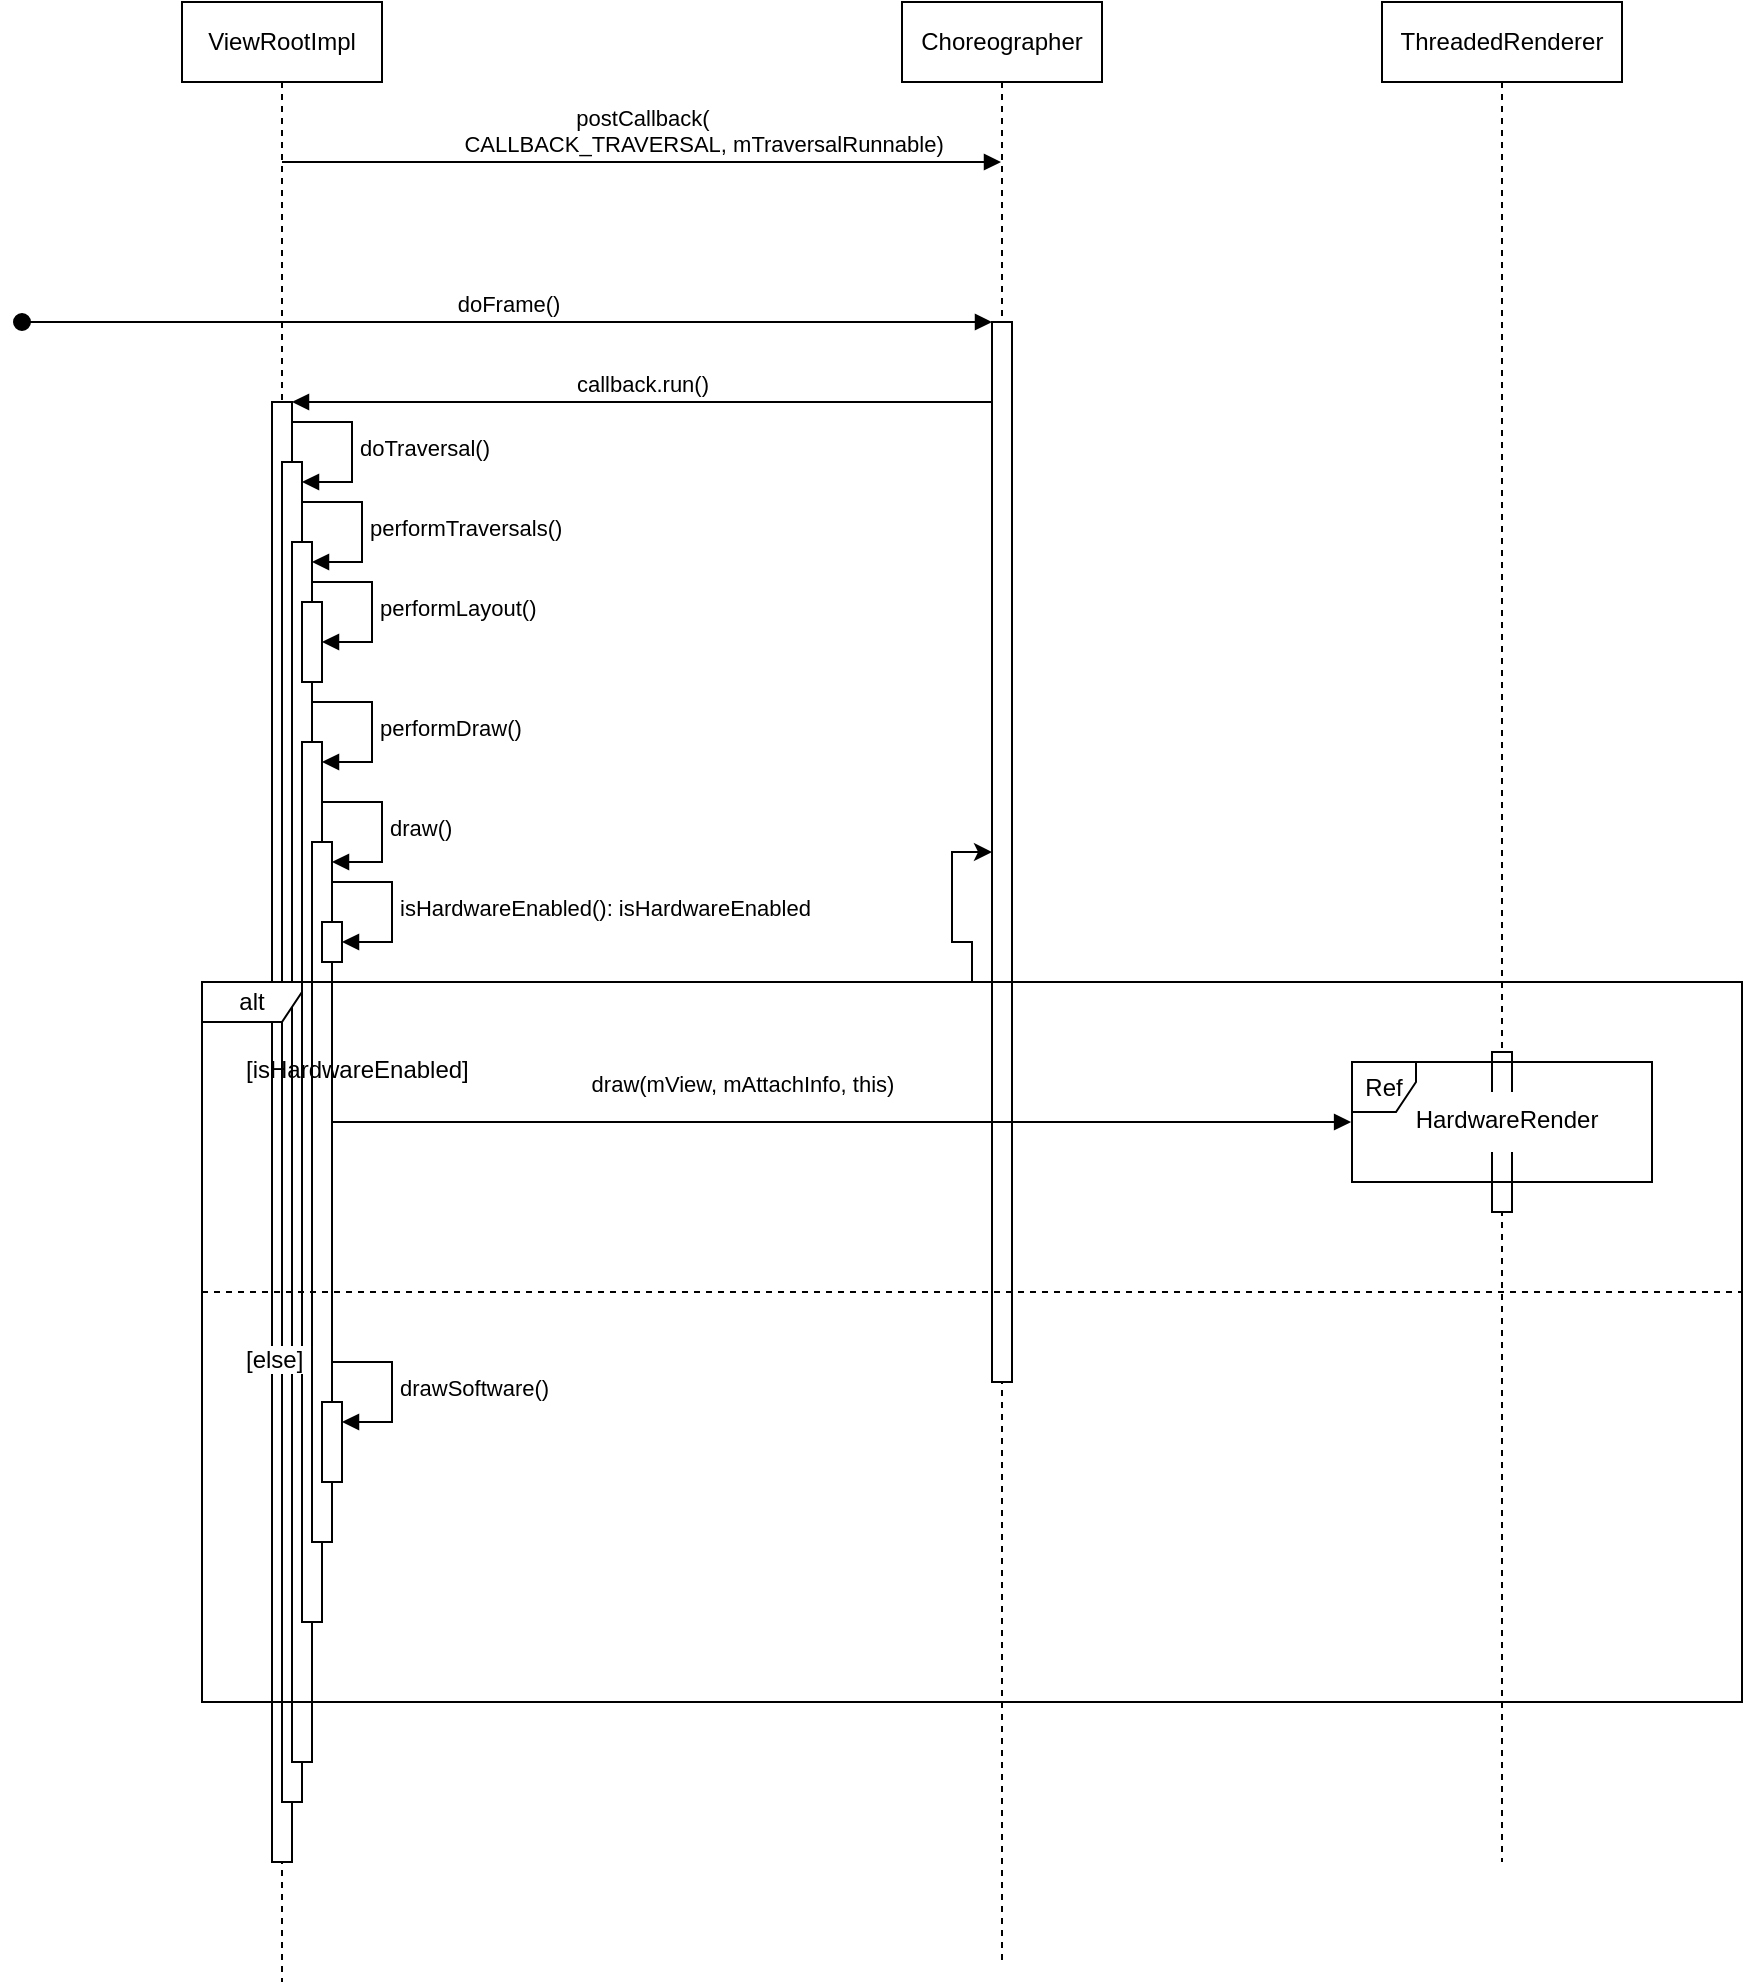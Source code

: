 <mxfile version="24.7.12" pages="3">
  <diagram id="C5RBs43oDa-KdzZeNtuy" name="Page-1">
    <mxGraphModel dx="1363" dy="844" grid="1" gridSize="10" guides="1" tooltips="1" connect="1" arrows="1" fold="1" page="1" pageScale="1" pageWidth="827" pageHeight="1169" math="0" shadow="0">
      <root>
        <mxCell id="WIyWlLk6GJQsqaUBKTNV-0" />
        <mxCell id="WIyWlLk6GJQsqaUBKTNV-1" parent="WIyWlLk6GJQsqaUBKTNV-0" />
        <mxCell id="7ihKN0zFtdanmbVQMNzB-4" value="Choreographer" style="shape=umlLifeline;perimeter=lifelinePerimeter;whiteSpace=wrap;html=1;container=1;dropTarget=0;collapsible=0;recursiveResize=0;outlineConnect=0;portConstraint=eastwest;newEdgeStyle={&quot;edgeStyle&quot;:&quot;elbowEdgeStyle&quot;,&quot;elbow&quot;:&quot;vertical&quot;,&quot;curved&quot;:0,&quot;rounded&quot;:0};" parent="WIyWlLk6GJQsqaUBKTNV-1" vertex="1">
          <mxGeometry x="480" y="40" width="100" height="980" as="geometry" />
        </mxCell>
        <mxCell id="7ihKN0zFtdanmbVQMNzB-8" value="" style="html=1;points=[];perimeter=orthogonalPerimeter;outlineConnect=0;targetShapes=umlLifeline;portConstraint=eastwest;newEdgeStyle={&quot;edgeStyle&quot;:&quot;elbowEdgeStyle&quot;,&quot;elbow&quot;:&quot;vertical&quot;,&quot;curved&quot;:0,&quot;rounded&quot;:0};" parent="7ihKN0zFtdanmbVQMNzB-4" vertex="1">
          <mxGeometry x="45" y="160" width="10" height="530" as="geometry" />
        </mxCell>
        <mxCell id="7ihKN0zFtdanmbVQMNzB-5" value="ViewRootImpl" style="shape=umlLifeline;perimeter=lifelinePerimeter;whiteSpace=wrap;html=1;container=1;dropTarget=0;collapsible=0;recursiveResize=0;outlineConnect=0;portConstraint=eastwest;newEdgeStyle={&quot;edgeStyle&quot;:&quot;elbowEdgeStyle&quot;,&quot;elbow&quot;:&quot;vertical&quot;,&quot;curved&quot;:0,&quot;rounded&quot;:0};" parent="WIyWlLk6GJQsqaUBKTNV-1" vertex="1">
          <mxGeometry x="120" y="40" width="100" height="990" as="geometry" />
        </mxCell>
        <mxCell id="7ihKN0zFtdanmbVQMNzB-23" value="" style="html=1;points=[];perimeter=orthogonalPerimeter;outlineConnect=0;targetShapes=umlLifeline;portConstraint=eastwest;newEdgeStyle={&quot;edgeStyle&quot;:&quot;elbowEdgeStyle&quot;,&quot;elbow&quot;:&quot;vertical&quot;,&quot;curved&quot;:0,&quot;rounded&quot;:0};" parent="7ihKN0zFtdanmbVQMNzB-5" vertex="1">
          <mxGeometry x="45" y="200" width="10" height="730" as="geometry" />
        </mxCell>
        <mxCell id="7ihKN0zFtdanmbVQMNzB-26" value="" style="html=1;points=[];perimeter=orthogonalPerimeter;outlineConnect=0;targetShapes=umlLifeline;portConstraint=eastwest;newEdgeStyle={&quot;edgeStyle&quot;:&quot;elbowEdgeStyle&quot;,&quot;elbow&quot;:&quot;vertical&quot;,&quot;curved&quot;:0,&quot;rounded&quot;:0};" parent="7ihKN0zFtdanmbVQMNzB-5" vertex="1">
          <mxGeometry x="50" y="230" width="10" height="670" as="geometry" />
        </mxCell>
        <mxCell id="7ihKN0zFtdanmbVQMNzB-27" value="doTraversal()" style="html=1;align=left;spacingLeft=2;endArrow=block;rounded=0;edgeStyle=orthogonalEdgeStyle;curved=0;rounded=0;" parent="7ihKN0zFtdanmbVQMNzB-5" target="7ihKN0zFtdanmbVQMNzB-26" edge="1">
          <mxGeometry relative="1" as="geometry">
            <mxPoint x="55" y="210" as="sourcePoint" />
            <Array as="points">
              <mxPoint x="85" y="240" />
            </Array>
          </mxGeometry>
        </mxCell>
        <mxCell id="7ihKN0zFtdanmbVQMNzB-28" value="" style="html=1;points=[];perimeter=orthogonalPerimeter;outlineConnect=0;targetShapes=umlLifeline;portConstraint=eastwest;newEdgeStyle={&quot;edgeStyle&quot;:&quot;elbowEdgeStyle&quot;,&quot;elbow&quot;:&quot;vertical&quot;,&quot;curved&quot;:0,&quot;rounded&quot;:0};" parent="7ihKN0zFtdanmbVQMNzB-5" vertex="1">
          <mxGeometry x="55" y="270" width="10" height="610" as="geometry" />
        </mxCell>
        <mxCell id="7ihKN0zFtdanmbVQMNzB-29" value="performTraversals()" style="html=1;align=left;spacingLeft=2;endArrow=block;rounded=0;edgeStyle=orthogonalEdgeStyle;curved=0;rounded=0;" parent="7ihKN0zFtdanmbVQMNzB-5" target="7ihKN0zFtdanmbVQMNzB-28" edge="1">
          <mxGeometry relative="1" as="geometry">
            <mxPoint x="60" y="250" as="sourcePoint" />
            <Array as="points">
              <mxPoint x="90" y="280" />
            </Array>
          </mxGeometry>
        </mxCell>
        <mxCell id="7ihKN0zFtdanmbVQMNzB-30" value="" style="html=1;points=[];perimeter=orthogonalPerimeter;outlineConnect=0;targetShapes=umlLifeline;portConstraint=eastwest;newEdgeStyle={&quot;edgeStyle&quot;:&quot;elbowEdgeStyle&quot;,&quot;elbow&quot;:&quot;vertical&quot;,&quot;curved&quot;:0,&quot;rounded&quot;:0};" parent="7ihKN0zFtdanmbVQMNzB-5" vertex="1">
          <mxGeometry x="60" y="300" width="10" height="40" as="geometry" />
        </mxCell>
        <mxCell id="7ihKN0zFtdanmbVQMNzB-31" value="performLayout()" style="html=1;align=left;spacingLeft=2;endArrow=block;rounded=0;edgeStyle=orthogonalEdgeStyle;curved=0;rounded=0;movable=1;resizable=1;rotatable=1;deletable=1;editable=1;locked=0;connectable=1;" parent="7ihKN0zFtdanmbVQMNzB-5" target="7ihKN0zFtdanmbVQMNzB-30" edge="1">
          <mxGeometry x="0.002" relative="1" as="geometry">
            <mxPoint x="65" y="290" as="sourcePoint" />
            <Array as="points">
              <mxPoint x="95" y="320" />
            </Array>
            <mxPoint as="offset" />
          </mxGeometry>
        </mxCell>
        <mxCell id="7ihKN0zFtdanmbVQMNzB-32" value="" style="html=1;points=[];perimeter=orthogonalPerimeter;outlineConnect=0;targetShapes=umlLifeline;portConstraint=eastwest;newEdgeStyle={&quot;edgeStyle&quot;:&quot;elbowEdgeStyle&quot;,&quot;elbow&quot;:&quot;vertical&quot;,&quot;curved&quot;:0,&quot;rounded&quot;:0};" parent="7ihKN0zFtdanmbVQMNzB-5" vertex="1">
          <mxGeometry x="60" y="370" width="10" height="440" as="geometry" />
        </mxCell>
        <mxCell id="7ihKN0zFtdanmbVQMNzB-33" value="performDraw()" style="html=1;align=left;spacingLeft=2;endArrow=block;rounded=0;edgeStyle=orthogonalEdgeStyle;curved=0;rounded=0;" parent="7ihKN0zFtdanmbVQMNzB-5" target="7ihKN0zFtdanmbVQMNzB-32" edge="1">
          <mxGeometry relative="1" as="geometry">
            <mxPoint x="65" y="350" as="sourcePoint" />
            <Array as="points">
              <mxPoint x="95" y="380" />
            </Array>
          </mxGeometry>
        </mxCell>
        <mxCell id="7ihKN0zFtdanmbVQMNzB-34" value="" style="html=1;points=[];perimeter=orthogonalPerimeter;outlineConnect=0;targetShapes=umlLifeline;portConstraint=eastwest;newEdgeStyle={&quot;edgeStyle&quot;:&quot;elbowEdgeStyle&quot;,&quot;elbow&quot;:&quot;vertical&quot;,&quot;curved&quot;:0,&quot;rounded&quot;:0};" parent="7ihKN0zFtdanmbVQMNzB-5" vertex="1">
          <mxGeometry x="65" y="420" width="10" height="350" as="geometry" />
        </mxCell>
        <mxCell id="7ihKN0zFtdanmbVQMNzB-35" value="draw()" style="html=1;align=left;spacingLeft=2;endArrow=block;rounded=0;edgeStyle=orthogonalEdgeStyle;curved=0;rounded=0;" parent="7ihKN0zFtdanmbVQMNzB-5" target="7ihKN0zFtdanmbVQMNzB-34" edge="1">
          <mxGeometry relative="1" as="geometry">
            <mxPoint x="70" y="400" as="sourcePoint" />
            <Array as="points">
              <mxPoint x="100" y="430" />
            </Array>
          </mxGeometry>
        </mxCell>
        <mxCell id="7ihKN0zFtdanmbVQMNzB-41" value="" style="html=1;points=[];perimeter=orthogonalPerimeter;outlineConnect=0;targetShapes=umlLifeline;portConstraint=eastwest;newEdgeStyle={&quot;edgeStyle&quot;:&quot;elbowEdgeStyle&quot;,&quot;elbow&quot;:&quot;vertical&quot;,&quot;curved&quot;:0,&quot;rounded&quot;:0};" parent="7ihKN0zFtdanmbVQMNzB-5" vertex="1">
          <mxGeometry x="70" y="460" width="10" height="20" as="geometry" />
        </mxCell>
        <mxCell id="7ihKN0zFtdanmbVQMNzB-42" value="isHardwareEnabled(): isHardwareEnabled" style="html=1;align=left;spacingLeft=2;endArrow=block;rounded=0;edgeStyle=orthogonalEdgeStyle;curved=0;rounded=0;" parent="7ihKN0zFtdanmbVQMNzB-5" target="7ihKN0zFtdanmbVQMNzB-41" edge="1">
          <mxGeometry relative="1" as="geometry">
            <mxPoint x="75" y="440" as="sourcePoint" />
            <Array as="points">
              <mxPoint x="105" y="470" />
            </Array>
          </mxGeometry>
        </mxCell>
        <mxCell id="7ihKN0zFtdanmbVQMNzB-16" value="&lt;div style=&quot;&quot;&gt;postCallback(&lt;/div&gt;&lt;div style=&quot;&quot;&gt;&lt;span style=&quot;font-size: 11px;&quot;&gt;&amp;nbsp; &amp;nbsp; &amp;nbsp; &amp;nbsp; &amp;nbsp; &amp;nbsp; &amp;nbsp; &amp;nbsp; &amp;nbsp; &amp;nbsp; CALLBACK_TRAVERSAL, mTraversalRunnable)&lt;/span&gt;&lt;/div&gt;" style="html=1;verticalAlign=bottom;endArrow=block;edgeStyle=elbowEdgeStyle;elbow=vertical;curved=0;rounded=0;align=center;" parent="WIyWlLk6GJQsqaUBKTNV-1" target="7ihKN0zFtdanmbVQMNzB-4" edge="1">
          <mxGeometry width="80" relative="1" as="geometry">
            <mxPoint x="170" y="120" as="sourcePoint" />
            <mxPoint x="250" y="120" as="targetPoint" />
          </mxGeometry>
        </mxCell>
        <mxCell id="7ihKN0zFtdanmbVQMNzB-21" value="doFrame()" style="html=1;verticalAlign=bottom;startArrow=oval;startFill=1;endArrow=block;startSize=8;edgeStyle=elbowEdgeStyle;elbow=vertical;curved=0;rounded=0;" parent="WIyWlLk6GJQsqaUBKTNV-1" target="7ihKN0zFtdanmbVQMNzB-8" edge="1">
          <mxGeometry x="0.003" width="60" relative="1" as="geometry">
            <mxPoint x="40" y="200" as="sourcePoint" />
            <mxPoint x="520" y="200" as="targetPoint" />
            <Array as="points">
              <mxPoint x="100" y="200" />
            </Array>
            <mxPoint as="offset" />
          </mxGeometry>
        </mxCell>
        <mxCell id="7ihKN0zFtdanmbVQMNzB-24" value="callback.run()" style="html=1;verticalAlign=bottom;endArrow=block;edgeStyle=elbowEdgeStyle;elbow=horizontal;curved=0;rounded=0;" parent="WIyWlLk6GJQsqaUBKTNV-1" target="7ihKN0zFtdanmbVQMNzB-23" edge="1">
          <mxGeometry relative="1" as="geometry">
            <mxPoint x="525" y="240" as="sourcePoint" />
            <mxPoint x="175" y="220" as="targetPoint" />
            <Array as="points">
              <mxPoint x="180" y="240" />
            </Array>
          </mxGeometry>
        </mxCell>
        <mxCell id="7ihKN0zFtdanmbVQMNzB-44" value="" style="edgeStyle=orthogonalEdgeStyle;rounded=0;orthogonalLoop=1;jettySize=auto;html=1;" parent="WIyWlLk6GJQsqaUBKTNV-1" source="7ihKN0zFtdanmbVQMNzB-36" target="7ihKN0zFtdanmbVQMNzB-8" edge="1">
          <mxGeometry relative="1" as="geometry" />
        </mxCell>
        <mxCell id="7ihKN0zFtdanmbVQMNzB-45" value="ThreadedRenderer" style="shape=umlLifeline;perimeter=lifelinePerimeter;whiteSpace=wrap;html=1;container=1;dropTarget=0;collapsible=0;recursiveResize=0;outlineConnect=0;portConstraint=eastwest;newEdgeStyle={&quot;edgeStyle&quot;:&quot;elbowEdgeStyle&quot;,&quot;elbow&quot;:&quot;vertical&quot;,&quot;curved&quot;:0,&quot;rounded&quot;:0};" parent="WIyWlLk6GJQsqaUBKTNV-1" vertex="1">
          <mxGeometry x="720" y="40" width="120" height="930" as="geometry" />
        </mxCell>
        <mxCell id="4iRX6ErLAoEKX5xWJKcz-0" value="" style="html=1;points=[];perimeter=orthogonalPerimeter;outlineConnect=0;targetShapes=umlLifeline;portConstraint=eastwest;newEdgeStyle={&quot;edgeStyle&quot;:&quot;elbowEdgeStyle&quot;,&quot;elbow&quot;:&quot;vertical&quot;,&quot;curved&quot;:0,&quot;rounded&quot;:0};labelPosition=center;verticalLabelPosition=bottom;align=center;verticalAlign=top;" parent="7ihKN0zFtdanmbVQMNzB-45" vertex="1">
          <mxGeometry x="55" y="525" width="10" height="80" as="geometry" />
        </mxCell>
        <mxCell id="7ihKN0zFtdanmbVQMNzB-36" value="alt" style="shape=umlFrame;whiteSpace=wrap;html=1;pointerEvents=0;recursiveResize=0;container=1;collapsible=0;width=50;height=20;movable=1;resizable=1;rotatable=1;deletable=1;editable=1;locked=0;connectable=1;" parent="WIyWlLk6GJQsqaUBKTNV-1" vertex="1">
          <mxGeometry x="130" y="530" width="770" height="360" as="geometry" />
        </mxCell>
        <mxCell id="7ihKN0zFtdanmbVQMNzB-37" value="[isHardwareEnabled]" style="text;html=1;" parent="7ihKN0zFtdanmbVQMNzB-36" vertex="1">
          <mxGeometry width="120" height="30" relative="1" as="geometry">
            <mxPoint x="20" y="30" as="offset" />
          </mxGeometry>
        </mxCell>
        <mxCell id="7ihKN0zFtdanmbVQMNzB-38" value="[else]" style="line;strokeWidth=1;dashed=1;labelPosition=center;verticalLabelPosition=bottom;align=left;verticalAlign=top;spacingLeft=20;spacingTop=15;html=1;whiteSpace=wrap;movable=1;resizable=1;rotatable=1;deletable=1;editable=1;locked=0;connectable=1;" parent="7ihKN0zFtdanmbVQMNzB-36" vertex="1">
          <mxGeometry y="150" width="770" height="10" as="geometry" />
        </mxCell>
        <mxCell id="7ihKN0zFtdanmbVQMNzB-46" value="draw(mView, mAttachInfo, this)" style="html=1;verticalAlign=bottom;endArrow=block;edgeStyle=elbowEdgeStyle;elbow=vertical;curved=0;rounded=0;entryX=-0.003;entryY=0.494;entryDx=0;entryDy=0;entryPerimeter=0;" parent="7ihKN0zFtdanmbVQMNzB-36" target="nnyYFPqdDwJkSZ-rs8Is-0" edge="1">
          <mxGeometry x="-0.195" y="10" width="80" relative="1" as="geometry">
            <mxPoint x="65" y="69.997" as="sourcePoint" />
            <mxPoint x="550" y="70.273" as="targetPoint" />
            <mxPoint as="offset" />
          </mxGeometry>
        </mxCell>
        <mxCell id="7ihKN0zFtdanmbVQMNzB-47" value="" style="html=1;points=[];perimeter=orthogonalPerimeter;outlineConnect=0;targetShapes=umlLifeline;portConstraint=eastwest;newEdgeStyle={&quot;edgeStyle&quot;:&quot;elbowEdgeStyle&quot;,&quot;elbow&quot;:&quot;vertical&quot;,&quot;curved&quot;:0,&quot;rounded&quot;:0};" parent="7ihKN0zFtdanmbVQMNzB-36" vertex="1">
          <mxGeometry x="60" y="210" width="10" height="40" as="geometry" />
        </mxCell>
        <mxCell id="7ihKN0zFtdanmbVQMNzB-48" value="drawSoftware()" style="html=1;align=left;spacingLeft=2;endArrow=block;rounded=0;edgeStyle=orthogonalEdgeStyle;curved=0;rounded=0;" parent="7ihKN0zFtdanmbVQMNzB-36" target="7ihKN0zFtdanmbVQMNzB-47" edge="1">
          <mxGeometry relative="1" as="geometry">
            <mxPoint x="65" y="190" as="sourcePoint" />
            <Array as="points">
              <mxPoint x="95" y="220" />
            </Array>
          </mxGeometry>
        </mxCell>
        <UserObject label="Ref" link="data:page/id,VSddMOuIAMOgz7o5hPur" id="nnyYFPqdDwJkSZ-rs8Is-0">
          <mxCell style="shape=umlFrame;whiteSpace=wrap;html=1;pointerEvents=0;recursiveResize=0;container=1;collapsible=0;width=32;height=25;fillStyle=auto;gradientColor=none;" parent="7ihKN0zFtdanmbVQMNzB-36" vertex="1">
            <mxGeometry x="575" y="40" width="150" height="60" as="geometry" />
          </mxCell>
        </UserObject>
        <mxCell id="nnyYFPqdDwJkSZ-rs8Is-1" value="HardwareRender" style="text;align=center;html=1;fillColor=default;" parent="nnyYFPqdDwJkSZ-rs8Is-0" vertex="1">
          <mxGeometry width="90" height="30" relative="1" as="geometry">
            <mxPoint x="32" y="15" as="offset" />
          </mxGeometry>
        </mxCell>
      </root>
    </mxGraphModel>
  </diagram>
  <diagram id="VSddMOuIAMOgz7o5hPur" name="HardwareRender">
    <mxGraphModel dx="954" dy="591" grid="1" gridSize="10" guides="1" tooltips="1" connect="1" arrows="1" fold="1" page="1" pageScale="1" pageWidth="827" pageHeight="1169" math="0" shadow="0">
      <root>
        <mxCell id="0" />
        <mxCell id="1" parent="0" />
      </root>
    </mxGraphModel>
  </diagram>
  <diagram id="C8zKUpHASYSgdxeYthRB" name="硬件渲染类图">
    <mxGraphModel dx="1080" dy="684" grid="1" gridSize="10" guides="1" tooltips="1" connect="1" arrows="1" fold="1" page="1" pageScale="1" pageWidth="827" pageHeight="1169" math="0" shadow="0">
      <root>
        <mxCell id="0" />
        <mxCell id="1" parent="0" />
        <mxCell id="Yinaff7ol6FTUJSGRFLB-5" value="HardwareRenderer" style="swimlane;fontStyle=1;align=center;verticalAlign=top;childLayout=stackLayout;horizontal=1;startSize=26;horizontalStack=0;resizeParent=1;resizeParentMax=0;resizeLast=0;collapsible=1;marginBottom=0;whiteSpace=wrap;html=1;" parent="1" vertex="1">
          <mxGeometry x="80" y="80" width="160" height="86" as="geometry">
            <mxRectangle x="80" y="80" width="150" height="30" as="alternateBounds" />
          </mxGeometry>
        </mxCell>
        <mxCell id="Yinaff7ol6FTUJSGRFLB-6" value="+ field: type" style="text;strokeColor=none;fillColor=none;align=left;verticalAlign=top;spacingLeft=4;spacingRight=4;overflow=hidden;rotatable=0;points=[[0,0.5],[1,0.5]];portConstraint=eastwest;whiteSpace=wrap;html=1;" parent="Yinaff7ol6FTUJSGRFLB-5" vertex="1">
          <mxGeometry y="26" width="160" height="26" as="geometry" />
        </mxCell>
        <mxCell id="Yinaff7ol6FTUJSGRFLB-7" value="" style="line;strokeWidth=1;fillColor=none;align=left;verticalAlign=middle;spacingTop=-1;spacingLeft=3;spacingRight=3;rotatable=0;labelPosition=right;points=[];portConstraint=eastwest;strokeColor=inherit;" parent="Yinaff7ol6FTUJSGRFLB-5" vertex="1">
          <mxGeometry y="52" width="160" height="8" as="geometry" />
        </mxCell>
        <mxCell id="Yinaff7ol6FTUJSGRFLB-8" value="+ method(type): type" style="text;strokeColor=none;fillColor=none;align=left;verticalAlign=top;spacingLeft=4;spacingRight=4;overflow=hidden;rotatable=0;points=[[0,0.5],[1,0.5]];portConstraint=eastwest;whiteSpace=wrap;html=1;" parent="Yinaff7ol6FTUJSGRFLB-5" vertex="1">
          <mxGeometry y="60" width="160" height="26" as="geometry" />
        </mxCell>
        <mxCell id="5UV1vFj2wkVHv9vOr-_S-1" value="&lt;p style=&quot;margin: 0px; font-variant-numeric: normal; font-variant-east-asian: normal; font-variant-alternates: normal; font-size-adjust: none; font-kerning: auto; font-optical-sizing: auto; font-feature-settings: normal; font-variation-settings: normal; font-variant-position: normal; font-stretch: normal; font-size: 13px; line-height: normal; font-family: &amp;quot;Helvetica Neue&amp;quot;; text-align: start;&quot; class=&quot;p1&quot;&gt;&lt;b&gt;InsetsPolicy&lt;/b&gt;&lt;/p&gt;" style="swimlane;fontStyle=0;childLayout=stackLayout;horizontal=1;startSize=26;fillColor=none;horizontalStack=0;resizeParent=1;resizeParentMax=0;resizeLast=0;collapsible=1;marginBottom=0;whiteSpace=wrap;html=1;" parent="1" vertex="1">
          <mxGeometry x="460" y="80" width="330" height="104" as="geometry" />
        </mxCell>
        <mxCell id="5UV1vFj2wkVHv9vOr-_S-2" value="+ mHardwareAccelerated: boolean&lt;br&gt;" style="text;strokeColor=none;fillColor=none;align=left;verticalAlign=top;spacingLeft=4;spacingRight=4;overflow=hidden;rotatable=0;points=[[0,0.5],[1,0.5]];portConstraint=eastwest;whiteSpace=wrap;html=1;" parent="5UV1vFj2wkVHv9vOr-_S-1" vertex="1">
          <mxGeometry y="26" width="330" height="26" as="geometry" />
        </mxCell>
        <mxCell id="5UV1vFj2wkVHv9vOr-_S-3" value="+ mThreadedRenderer: ThreadedRenderer" style="text;strokeColor=none;fillColor=none;align=left;verticalAlign=top;spacingLeft=4;spacingRight=4;overflow=hidden;rotatable=0;points=[[0,0.5],[1,0.5]];portConstraint=eastwest;whiteSpace=wrap;html=1;" parent="5UV1vFj2wkVHv9vOr-_S-1" vertex="1">
          <mxGeometry y="52" width="330" height="26" as="geometry" />
        </mxCell>
        <mxCell id="5UV1vFj2wkVHv9vOr-_S-4" value="+ field: type" style="text;strokeColor=none;fillColor=none;align=left;verticalAlign=top;spacingLeft=4;spacingRight=4;overflow=hidden;rotatable=0;points=[[0,0.5],[1,0.5]];portConstraint=eastwest;whiteSpace=wrap;html=1;" parent="5UV1vFj2wkVHv9vOr-_S-1" vertex="1">
          <mxGeometry y="78" width="330" height="26" as="geometry" />
        </mxCell>
        <mxCell id="5UV1vFj2wkVHv9vOr-_S-5" value="Classname" style="swimlane;fontStyle=0;childLayout=stackLayout;horizontal=1;startSize=26;fillColor=none;horizontalStack=0;resizeParent=1;resizeParentMax=0;resizeLast=0;collapsible=1;marginBottom=0;whiteSpace=wrap;html=1;" parent="1" vertex="1">
          <mxGeometry x="280" y="80" width="140" height="104" as="geometry" />
        </mxCell>
        <mxCell id="5UV1vFj2wkVHv9vOr-_S-6" value="+ field: type" style="text;strokeColor=none;fillColor=none;align=left;verticalAlign=top;spacingLeft=4;spacingRight=4;overflow=hidden;rotatable=0;points=[[0,0.5],[1,0.5]];portConstraint=eastwest;whiteSpace=wrap;html=1;" parent="5UV1vFj2wkVHv9vOr-_S-5" vertex="1">
          <mxGeometry y="26" width="140" height="26" as="geometry" />
        </mxCell>
        <mxCell id="5UV1vFj2wkVHv9vOr-_S-7" value="+ field: type" style="text;strokeColor=none;fillColor=none;align=left;verticalAlign=top;spacingLeft=4;spacingRight=4;overflow=hidden;rotatable=0;points=[[0,0.5],[1,0.5]];portConstraint=eastwest;whiteSpace=wrap;html=1;" parent="5UV1vFj2wkVHv9vOr-_S-5" vertex="1">
          <mxGeometry y="52" width="140" height="26" as="geometry" />
        </mxCell>
        <mxCell id="5UV1vFj2wkVHv9vOr-_S-8" value="+ field: type" style="text;strokeColor=none;fillColor=none;align=left;verticalAlign=top;spacingLeft=4;spacingRight=4;overflow=hidden;rotatable=0;points=[[0,0.5],[1,0.5]];portConstraint=eastwest;whiteSpace=wrap;html=1;" parent="5UV1vFj2wkVHv9vOr-_S-5" vertex="1">
          <mxGeometry y="78" width="140" height="26" as="geometry" />
        </mxCell>
        <mxCell id="5UV1vFj2wkVHv9vOr-_S-15" value="WindowInsets" style="swimlane;fontStyle=1;align=center;verticalAlign=top;childLayout=stackLayout;horizontal=1;startSize=26;horizontalStack=0;resizeParent=1;resizeParentMax=0;resizeLast=0;collapsible=1;marginBottom=0;whiteSpace=wrap;html=1;" parent="1" vertex="1">
          <mxGeometry x="80" y="280" width="230" height="138" as="geometry" />
        </mxCell>
        <mxCell id="5UV1vFj2wkVHv9vOr-_S-16" value=" + mDrawFrameTask: DrawFrameTask" style="text;strokeColor=none;fillColor=none;align=left;verticalAlign=top;spacingLeft=4;spacingRight=4;overflow=hidden;rotatable=0;points=[[0,0.5],[1,0.5]];portConstraint=eastwest;whiteSpace=wrap;html=1;" parent="5UV1vFj2wkVHv9vOr-_S-15" vertex="1">
          <mxGeometry y="26" width="230" height="26" as="geometry" />
        </mxCell>
        <mxCell id="5UV1vFj2wkVHv9vOr-_S-17" value="" style="line;strokeWidth=1;fillColor=none;align=left;verticalAlign=middle;spacingTop=-1;spacingLeft=3;spacingRight=3;rotatable=0;labelPosition=right;points=[];portConstraint=eastwest;strokeColor=inherit;" parent="5UV1vFj2wkVHv9vOr-_S-15" vertex="1">
          <mxGeometry y="52" width="230" height="8" as="geometry" />
        </mxCell>
        <mxCell id="5UV1vFj2wkVHv9vOr-_S-28" value=" +&amp;nbsp;mRenderThread:&amp;nbsp;RenderThread&amp;amp; " style="text;strokeColor=none;fillColor=none;align=left;verticalAlign=top;spacingLeft=4;spacingRight=4;overflow=hidden;rotatable=0;points=[[0,0.5],[1,0.5]];portConstraint=eastwest;whiteSpace=wrap;html=1;" parent="5UV1vFj2wkVHv9vOr-_S-15" vertex="1">
          <mxGeometry y="60" width="230" height="26" as="geometry" />
        </mxCell>
        <mxCell id="5UV1vFj2wkVHv9vOr-_S-29" value=" + CanvasContext* mContext" style="text;strokeColor=none;fillColor=none;align=left;verticalAlign=top;spacingLeft=4;spacingRight=4;overflow=hidden;rotatable=0;points=[[0,0.5],[1,0.5]];portConstraint=eastwest;whiteSpace=wrap;html=1;" parent="5UV1vFj2wkVHv9vOr-_S-15" vertex="1">
          <mxGeometry y="86" width="230" height="26" as="geometry" />
        </mxCell>
        <mxCell id="5UV1vFj2wkVHv9vOr-_S-30" value=" + mDrawFrameTask: DrawFrameTask" style="text;strokeColor=none;fillColor=none;align=left;verticalAlign=top;spacingLeft=4;spacingRight=4;overflow=hidden;rotatable=0;points=[[0,0.5],[1,0.5]];portConstraint=eastwest;whiteSpace=wrap;html=1;" parent="5UV1vFj2wkVHv9vOr-_S-15" vertex="1">
          <mxGeometry y="112" width="230" height="26" as="geometry" />
        </mxCell>
        <mxCell id="5UV1vFj2wkVHv9vOr-_S-19" value="&lt;p style=&quot;margin: 0px; font-variant-numeric: normal; font-variant-east-asian: normal; font-variant-alternates: normal; font-size-adjust: none; font-kerning: auto; font-optical-sizing: auto; font-feature-settings: normal; font-variation-settings: normal; font-variant-position: normal; font-weight: 400; font-stretch: normal; font-size: 13px; line-height: normal; font-family: &amp;quot;Helvetica Neue&amp;quot;; text-align: start;&quot; class=&quot;p1&quot;&gt;&lt;b&gt;WindowInsetsController&lt;/b&gt;&lt;/p&gt;" style="swimlane;fontStyle=1;align=center;verticalAlign=top;childLayout=stackLayout;horizontal=1;startSize=26;horizontalStack=0;resizeParent=1;resizeParentMax=0;resizeLast=0;collapsible=1;marginBottom=0;whiteSpace=wrap;html=1;" parent="1" vertex="1">
          <mxGeometry x="580" y="280" width="236" height="154" as="geometry" />
        </mxCell>
        <mxCell id="5UV1vFj2wkVHv9vOr-_S-20" value="+ mRenderThread:&amp;nbsp;RenderThread&amp;amp;" style="text;strokeColor=none;fillColor=none;align=left;verticalAlign=top;spacingLeft=4;spacingRight=4;overflow=hidden;rotatable=0;points=[[0,0.5],[1,0.5]];portConstraint=eastwest;whiteSpace=wrap;html=1;" parent="5UV1vFj2wkVHv9vOr-_S-19" vertex="1">
          <mxGeometry y="26" width="236" height="26" as="geometry" />
        </mxCell>
        <mxCell id="5UV1vFj2wkVHv9vOr-_S-32" value="+ ASurfaceControl* mSurfaceControl" style="text;strokeColor=none;fillColor=none;align=left;verticalAlign=top;spacingLeft=4;spacingRight=4;overflow=hidden;rotatable=0;points=[[0,0.5],[1,0.5]];portConstraint=eastwest;whiteSpace=wrap;html=1;" parent="5UV1vFj2wkVHv9vOr-_S-19" vertex="1">
          <mxGeometry y="52" width="236" height="26" as="geometry" />
        </mxCell>
        <mxCell id="5UV1vFj2wkVHv9vOr-_S-33" value="+ std::vector&amp;lt;sp&amp;lt;RenderNode&amp;gt;&amp;gt; mRenderNodes" style="text;strokeColor=none;fillColor=none;align=left;verticalAlign=top;spacingLeft=4;spacingRight=4;overflow=hidden;rotatable=0;points=[[0,0.5],[1,0.5]];portConstraint=eastwest;whiteSpace=wrap;html=1;" parent="5UV1vFj2wkVHv9vOr-_S-19" vertex="1">
          <mxGeometry y="78" width="236" height="42" as="geometry" />
        </mxCell>
        <mxCell id="5UV1vFj2wkVHv9vOr-_S-21" value="" style="line;strokeWidth=1;fillColor=none;align=left;verticalAlign=middle;spacingTop=-1;spacingLeft=3;spacingRight=3;rotatable=0;labelPosition=right;points=[];portConstraint=eastwest;strokeColor=inherit;" parent="5UV1vFj2wkVHv9vOr-_S-19" vertex="1">
          <mxGeometry y="120" width="236" height="8" as="geometry" />
        </mxCell>
        <mxCell id="5UV1vFj2wkVHv9vOr-_S-22" value="+ method(type): type" style="text;strokeColor=none;fillColor=none;align=left;verticalAlign=top;spacingLeft=4;spacingRight=4;overflow=hidden;rotatable=0;points=[[0,0.5],[1,0.5]];portConstraint=eastwest;whiteSpace=wrap;html=1;" parent="5UV1vFj2wkVHv9vOr-_S-19" vertex="1">
          <mxGeometry y="128" width="236" height="26" as="geometry" />
        </mxCell>
        <mxCell id="5UV1vFj2wkVHv9vOr-_S-23" value="&lt;p style=&quot;margin: 0px; font-variant-numeric: normal; font-variant-east-asian: normal; font-variant-alternates: normal; font-size-adjust: none; font-kerning: auto; font-optical-sizing: auto; font-feature-settings: normal; font-variation-settings: normal; font-variant-position: normal; font-weight: 400; font-stretch: normal; font-size: 13px; line-height: normal; font-family: &amp;quot;Helvetica Neue&amp;quot;; text-align: start;&quot; class=&quot;p1&quot;&gt;&lt;b&gt;InsetsController&lt;/b&gt;&lt;/p&gt;" style="swimlane;fontStyle=1;align=center;verticalAlign=top;childLayout=stackLayout;horizontal=1;startSize=26;horizontalStack=0;resizeParent=1;resizeParentMax=0;resizeLast=0;collapsible=1;marginBottom=0;whiteSpace=wrap;html=1;" parent="1" vertex="1">
          <mxGeometry x="580" y="480" width="230" height="86" as="geometry" />
        </mxCell>
        <mxCell id="5UV1vFj2wkVHv9vOr-_S-24" value="+ field: type" style="text;strokeColor=none;fillColor=none;align=left;verticalAlign=top;spacingLeft=4;spacingRight=4;overflow=hidden;rotatable=0;points=[[0,0.5],[1,0.5]];portConstraint=eastwest;whiteSpace=wrap;html=1;" parent="5UV1vFj2wkVHv9vOr-_S-23" vertex="1">
          <mxGeometry y="26" width="230" height="26" as="geometry" />
        </mxCell>
        <mxCell id="5UV1vFj2wkVHv9vOr-_S-25" value="" style="line;strokeWidth=1;fillColor=none;align=left;verticalAlign=middle;spacingTop=-1;spacingLeft=3;spacingRight=3;rotatable=0;labelPosition=right;points=[];portConstraint=eastwest;strokeColor=inherit;" parent="5UV1vFj2wkVHv9vOr-_S-23" vertex="1">
          <mxGeometry y="52" width="230" height="8" as="geometry" />
        </mxCell>
        <mxCell id="5UV1vFj2wkVHv9vOr-_S-26" value="+ method(type): type" style="text;strokeColor=none;fillColor=none;align=left;verticalAlign=top;spacingLeft=4;spacingRight=4;overflow=hidden;rotatable=0;points=[[0,0.5],[1,0.5]];portConstraint=eastwest;whiteSpace=wrap;html=1;" parent="5UV1vFj2wkVHv9vOr-_S-23" vertex="1">
          <mxGeometry y="60" width="230" height="26" as="geometry" />
        </mxCell>
        <mxCell id="Y-idliLpwr8Popqn3S_3-1" value="InsetsStateController" style="swimlane;fontStyle=1;align=center;verticalAlign=top;childLayout=stackLayout;horizontal=1;startSize=26;horizontalStack=0;resizeParent=1;resizeParentMax=0;resizeLast=0;collapsible=1;marginBottom=0;whiteSpace=wrap;html=1;" vertex="1" parent="1">
          <mxGeometry x="360" y="280" width="160" height="86" as="geometry">
            <mxRectangle x="80" y="80" width="150" height="30" as="alternateBounds" />
          </mxGeometry>
        </mxCell>
        <mxCell id="Y-idliLpwr8Popqn3S_3-2" value="+ field: type" style="text;strokeColor=none;fillColor=none;align=left;verticalAlign=top;spacingLeft=4;spacingRight=4;overflow=hidden;rotatable=0;points=[[0,0.5],[1,0.5]];portConstraint=eastwest;whiteSpace=wrap;html=1;" vertex="1" parent="Y-idliLpwr8Popqn3S_3-1">
          <mxGeometry y="26" width="160" height="26" as="geometry" />
        </mxCell>
        <mxCell id="Y-idliLpwr8Popqn3S_3-3" value="" style="line;strokeWidth=1;fillColor=none;align=left;verticalAlign=middle;spacingTop=-1;spacingLeft=3;spacingRight=3;rotatable=0;labelPosition=right;points=[];portConstraint=eastwest;strokeColor=inherit;" vertex="1" parent="Y-idliLpwr8Popqn3S_3-1">
          <mxGeometry y="52" width="160" height="8" as="geometry" />
        </mxCell>
        <mxCell id="Y-idliLpwr8Popqn3S_3-4" value="+ method(type): type" style="text;strokeColor=none;fillColor=none;align=left;verticalAlign=top;spacingLeft=4;spacingRight=4;overflow=hidden;rotatable=0;points=[[0,0.5],[1,0.5]];portConstraint=eastwest;whiteSpace=wrap;html=1;" vertex="1" parent="Y-idliLpwr8Popqn3S_3-1">
          <mxGeometry y="60" width="160" height="26" as="geometry" />
        </mxCell>
        <mxCell id="Y-idliLpwr8Popqn3S_3-5" value="Insets" style="swimlane;fontStyle=1;align=center;verticalAlign=top;childLayout=stackLayout;horizontal=1;startSize=26;horizontalStack=0;resizeParent=1;resizeParentMax=0;resizeLast=0;collapsible=1;marginBottom=0;whiteSpace=wrap;html=1;" vertex="1" parent="1">
          <mxGeometry x="80" y="480" width="160" height="86" as="geometry">
            <mxRectangle x="80" y="80" width="150" height="30" as="alternateBounds" />
          </mxGeometry>
        </mxCell>
        <mxCell id="Y-idliLpwr8Popqn3S_3-6" value="+ field: type" style="text;strokeColor=none;fillColor=none;align=left;verticalAlign=top;spacingLeft=4;spacingRight=4;overflow=hidden;rotatable=0;points=[[0,0.5],[1,0.5]];portConstraint=eastwest;whiteSpace=wrap;html=1;" vertex="1" parent="Y-idliLpwr8Popqn3S_3-5">
          <mxGeometry y="26" width="160" height="26" as="geometry" />
        </mxCell>
        <mxCell id="Y-idliLpwr8Popqn3S_3-7" value="" style="line;strokeWidth=1;fillColor=none;align=left;verticalAlign=middle;spacingTop=-1;spacingLeft=3;spacingRight=3;rotatable=0;labelPosition=right;points=[];portConstraint=eastwest;strokeColor=inherit;" vertex="1" parent="Y-idliLpwr8Popqn3S_3-5">
          <mxGeometry y="52" width="160" height="8" as="geometry" />
        </mxCell>
        <mxCell id="Y-idliLpwr8Popqn3S_3-8" value="+ method(type): type" style="text;strokeColor=none;fillColor=none;align=left;verticalAlign=top;spacingLeft=4;spacingRight=4;overflow=hidden;rotatable=0;points=[[0,0.5],[1,0.5]];portConstraint=eastwest;whiteSpace=wrap;html=1;" vertex="1" parent="Y-idliLpwr8Popqn3S_3-5">
          <mxGeometry y="60" width="160" height="26" as="geometry" />
        </mxCell>
        <mxCell id="Y-idliLpwr8Popqn3S_3-10" value="InsetsSourceProvider" style="swimlane;fontStyle=1;align=center;verticalAlign=top;childLayout=stackLayout;horizontal=1;startSize=26;horizontalStack=0;resizeParent=1;resizeParentMax=0;resizeLast=0;collapsible=1;marginBottom=0;whiteSpace=wrap;html=1;" vertex="1" parent="1">
          <mxGeometry x="360" y="410" width="160" height="86" as="geometry">
            <mxRectangle x="80" y="80" width="150" height="30" as="alternateBounds" />
          </mxGeometry>
        </mxCell>
        <mxCell id="Y-idliLpwr8Popqn3S_3-11" value="+ field: type" style="text;strokeColor=none;fillColor=none;align=left;verticalAlign=top;spacingLeft=4;spacingRight=4;overflow=hidden;rotatable=0;points=[[0,0.5],[1,0.5]];portConstraint=eastwest;whiteSpace=wrap;html=1;" vertex="1" parent="Y-idliLpwr8Popqn3S_3-10">
          <mxGeometry y="26" width="160" height="26" as="geometry" />
        </mxCell>
        <mxCell id="Y-idliLpwr8Popqn3S_3-12" value="" style="line;strokeWidth=1;fillColor=none;align=left;verticalAlign=middle;spacingTop=-1;spacingLeft=3;spacingRight=3;rotatable=0;labelPosition=right;points=[];portConstraint=eastwest;strokeColor=inherit;" vertex="1" parent="Y-idliLpwr8Popqn3S_3-10">
          <mxGeometry y="52" width="160" height="8" as="geometry" />
        </mxCell>
        <mxCell id="Y-idliLpwr8Popqn3S_3-13" value="+ method(type): type" style="text;strokeColor=none;fillColor=none;align=left;verticalAlign=top;spacingLeft=4;spacingRight=4;overflow=hidden;rotatable=0;points=[[0,0.5],[1,0.5]];portConstraint=eastwest;whiteSpace=wrap;html=1;" vertex="1" parent="Y-idliLpwr8Popqn3S_3-10">
          <mxGeometry y="60" width="160" height="26" as="geometry" />
        </mxCell>
        <mxCell id="Y-idliLpwr8Popqn3S_3-14" value="InsetsControlTarget" style="swimlane;fontStyle=1;align=center;verticalAlign=top;childLayout=stackLayout;horizontal=1;startSize=26;horizontalStack=0;resizeParent=1;resizeParentMax=0;resizeLast=0;collapsible=1;marginBottom=0;whiteSpace=wrap;html=1;" vertex="1" parent="1">
          <mxGeometry x="360" y="520" width="160" height="86" as="geometry">
            <mxRectangle x="80" y="80" width="150" height="30" as="alternateBounds" />
          </mxGeometry>
        </mxCell>
        <mxCell id="Y-idliLpwr8Popqn3S_3-15" value="+ field: type" style="text;strokeColor=none;fillColor=none;align=left;verticalAlign=top;spacingLeft=4;spacingRight=4;overflow=hidden;rotatable=0;points=[[0,0.5],[1,0.5]];portConstraint=eastwest;whiteSpace=wrap;html=1;" vertex="1" parent="Y-idliLpwr8Popqn3S_3-14">
          <mxGeometry y="26" width="160" height="26" as="geometry" />
        </mxCell>
        <mxCell id="Y-idliLpwr8Popqn3S_3-16" value="" style="line;strokeWidth=1;fillColor=none;align=left;verticalAlign=middle;spacingTop=-1;spacingLeft=3;spacingRight=3;rotatable=0;labelPosition=right;points=[];portConstraint=eastwest;strokeColor=inherit;" vertex="1" parent="Y-idliLpwr8Popqn3S_3-14">
          <mxGeometry y="52" width="160" height="8" as="geometry" />
        </mxCell>
        <mxCell id="Y-idliLpwr8Popqn3S_3-17" value="+ method(type): type" style="text;strokeColor=none;fillColor=none;align=left;verticalAlign=top;spacingLeft=4;spacingRight=4;overflow=hidden;rotatable=0;points=[[0,0.5],[1,0.5]];portConstraint=eastwest;whiteSpace=wrap;html=1;" vertex="1" parent="Y-idliLpwr8Popqn3S_3-14">
          <mxGeometry y="60" width="160" height="26" as="geometry" />
        </mxCell>
      </root>
    </mxGraphModel>
  </diagram>
</mxfile>
